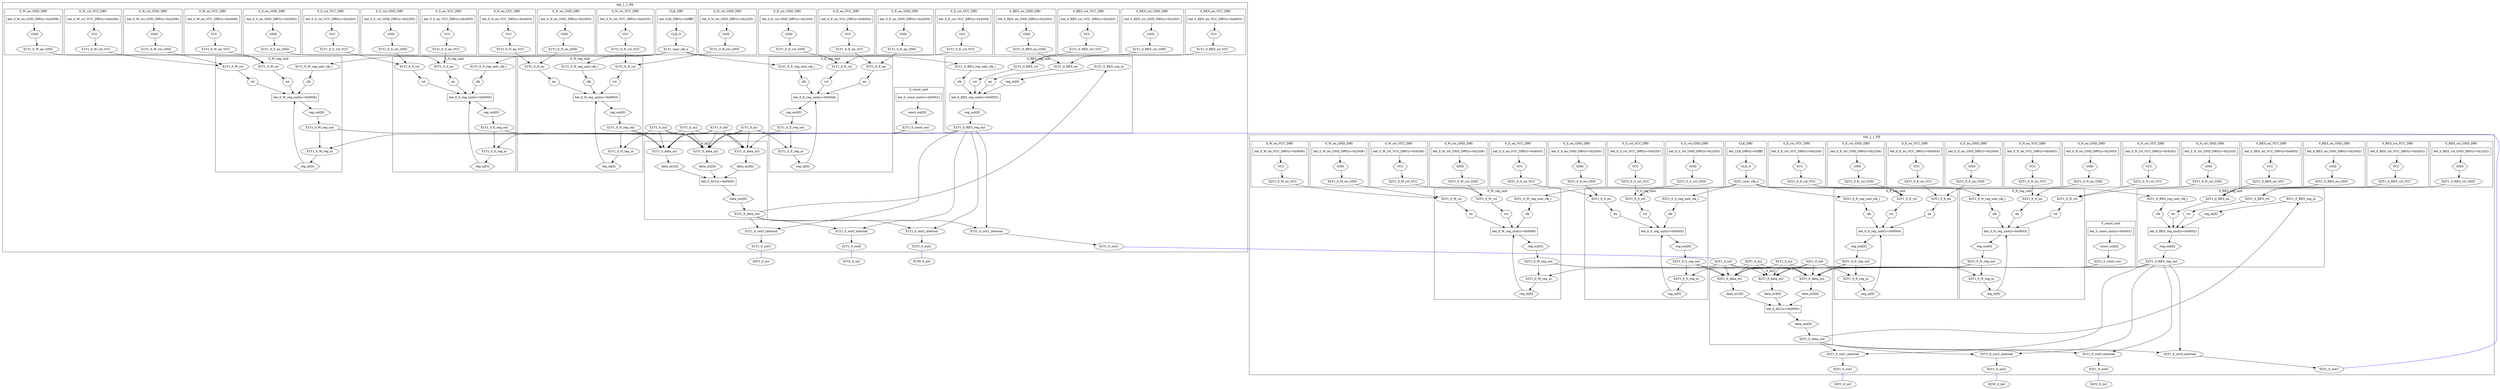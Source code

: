 digraph G {
subgraph cluster_1_1 {
label="tile_1_1_PE";
subgraph cluster_1_1_CLK_DRV {
label="CLK_DRV";
X1Y1_bel_CLK_DRV [label="bel_CLK_DRV(z=0xffff)", shape=box];
X1Y1_CLK_DRVCLK_O [label="CLK_O", shape=hexagon];
X1Y1_bel_CLK_DRV -> X1Y1_CLK_DRVCLK_O;
X1Y1_CLK_DRVCLK_O -> X1Y1_user_clk_o;
}

subgraph cluster_1_1_0_ALU {
label="0_ALU";
X1Y1_bel_0_ALU [label="bel_0_ALU(z=0x0000)", shape=box];
"X1Y1_0_ALUdata_in1[0]" [label="data_in1[0]", shape=hexagon];
X1Y1_0_data_in1 -> "X1Y1_0_ALUdata_in1[0]";
"X1Y1_0_ALUdata_in1[0]" -> X1Y1_bel_0_ALU;
"X1Y1_0_ALUdata_in2[0]" [label="data_in2[0]", shape=hexagon];
X1Y1_0_data_in2 -> "X1Y1_0_ALUdata_in2[0]";
"X1Y1_0_ALUdata_in2[0]" -> X1Y1_bel_0_ALU;
"X1Y1_0_ALUdata_in3[0]" [label="data_in3[0]", shape=hexagon];
X1Y1_0_data_in3 -> "X1Y1_0_ALUdata_in3[0]";
"X1Y1_0_ALUdata_in3[0]" -> X1Y1_bel_0_ALU;
"X1Y1_0_ALUdata_out[0]" [label="data_out[0]", shape=hexagon];
X1Y1_bel_0_ALU -> "X1Y1_0_ALUdata_out[0]";
"X1Y1_0_ALUdata_out[0]" -> X1Y1_0_data_out;
}

subgraph cluster_1_1_0_const_unit {
label="0_const_unit";
X1Y1_bel_0_const_unit [label="bel_0_const_unit(z=0x0001)", shape=box];
"X1Y1_0_const_unitconst_out[0]" [label="const_out[0]", shape=hexagon];
X1Y1_bel_0_const_unit -> "X1Y1_0_const_unitconst_out[0]";
"X1Y1_0_const_unitconst_out[0]" -> X1Y1_0_const_out;
}

subgraph cluster_1_1_0_RES_reg_unit {
label="0_RES_reg_unit";
X1Y1_bel_0_RES_reg_unit [label="bel_0_RES_reg_unit(z=0x0002)", shape=box];
X1Y1_0_RES_reg_uniten [label=en, shape=hexagon];
X1Y1_0_RES_en -> X1Y1_0_RES_reg_uniten;
X1Y1_0_RES_reg_uniten -> X1Y1_bel_0_RES_reg_unit;
"X1Y1_0_RES_reg_unitreg_in[0]" [label="reg_in[0]", shape=hexagon];
X1Y1_0_RES_reg_in -> "X1Y1_0_RES_reg_unitreg_in[0]";
"X1Y1_0_RES_reg_unitreg_in[0]" -> X1Y1_bel_0_RES_reg_unit;
X1Y1_0_RES_reg_unitrst [label=rst, shape=hexagon];
X1Y1_0_RES_rst -> X1Y1_0_RES_reg_unitrst;
X1Y1_0_RES_reg_unitrst -> X1Y1_bel_0_RES_reg_unit;
"X1Y1_0_RES_reg_unitreg_out[0]" [label="reg_out[0]", shape=hexagon];
X1Y1_bel_0_RES_reg_unit -> "X1Y1_0_RES_reg_unitreg_out[0]";
"X1Y1_0_RES_reg_unitreg_out[0]" -> X1Y1_0_RES_reg_out;
X1Y1_0_RES_reg_unitclk [label=clk, shape=hexagon];
X1Y1_0_RES_reg_unit_clk_i -> X1Y1_0_RES_reg_unitclk;
X1Y1_0_RES_reg_unitclk -> X1Y1_bel_0_RES_reg_unit;
}

subgraph cluster_1_1_0_RES_en_GND_DRV {
label="0_RES_en_GND_DRV";
X1Y1_bel_0_RES_en_GND_DRV [label="bel_0_RES_en_GND_DRV(z=0x2002)", shape=box];
X1Y1_0_RES_en_GND_DRVGND [label=GND, shape=hexagon];
X1Y1_bel_0_RES_en_GND_DRV -> X1Y1_0_RES_en_GND_DRVGND;
X1Y1_0_RES_en_GND_DRVGND -> X1Y1_0_RES_en_GND;
}

subgraph cluster_1_1_0_RES_en_VCC_DRV {
label="0_RES_en_VCC_DRV";
X1Y1_bel_0_RES_en_VCC_DRV [label="bel_0_RES_en_VCC_DRV(z=0x4002)", shape=box];
X1Y1_0_RES_en_VCC_DRVVCC [label=VCC, shape=hexagon];
X1Y1_bel_0_RES_en_VCC_DRV -> X1Y1_0_RES_en_VCC_DRVVCC;
X1Y1_0_RES_en_VCC_DRVVCC -> X1Y1_0_RES_en_VCC;
}

subgraph cluster_1_1_0_RES_rst_GND_DRV {
label="0_RES_rst_GND_DRV";
X1Y1_bel_0_RES_rst_GND_DRV [label="bel_0_RES_rst_GND_DRV(z=0x2202)", shape=box];
X1Y1_0_RES_rst_GND_DRVGND [label=GND, shape=hexagon];
X1Y1_bel_0_RES_rst_GND_DRV -> X1Y1_0_RES_rst_GND_DRVGND;
X1Y1_0_RES_rst_GND_DRVGND -> X1Y1_0_RES_rst_GND;
}

subgraph cluster_1_1_0_RES_rst_VCC_DRV {
label="0_RES_rst_VCC_DRV";
X1Y1_bel_0_RES_rst_VCC_DRV [label="bel_0_RES_rst_VCC_DRV(z=0x4202)", shape=box];
X1Y1_0_RES_rst_VCC_DRVVCC [label=VCC, shape=hexagon];
X1Y1_bel_0_RES_rst_VCC_DRV -> X1Y1_0_RES_rst_VCC_DRVVCC;
X1Y1_0_RES_rst_VCC_DRVVCC -> X1Y1_0_RES_rst_VCC;
}

subgraph cluster_1_1_0_N_reg_unit {
label="0_N_reg_unit";
X1Y1_bel_0_N_reg_unit [label="bel_0_N_reg_unit(z=0x0003)", shape=box];
X1Y1_0_N_reg_uniten [label=en, shape=hexagon];
X1Y1_0_N_en -> X1Y1_0_N_reg_uniten;
X1Y1_0_N_reg_uniten -> X1Y1_bel_0_N_reg_unit;
"X1Y1_0_N_reg_unitreg_in[0]" [label="reg_in[0]", shape=hexagon];
X1Y1_0_N_reg_in -> "X1Y1_0_N_reg_unitreg_in[0]";
"X1Y1_0_N_reg_unitreg_in[0]" -> X1Y1_bel_0_N_reg_unit;
X1Y1_0_N_reg_unitrst [label=rst, shape=hexagon];
X1Y1_0_N_rst -> X1Y1_0_N_reg_unitrst;
X1Y1_0_N_reg_unitrst -> X1Y1_bel_0_N_reg_unit;
"X1Y1_0_N_reg_unitreg_out[0]" [label="reg_out[0]", shape=hexagon];
X1Y1_bel_0_N_reg_unit -> "X1Y1_0_N_reg_unitreg_out[0]";
"X1Y1_0_N_reg_unitreg_out[0]" -> X1Y1_0_N_reg_out;
X1Y1_0_N_reg_unitclk [label=clk, shape=hexagon];
X1Y1_0_N_reg_unit_clk_i -> X1Y1_0_N_reg_unitclk;
X1Y1_0_N_reg_unitclk -> X1Y1_bel_0_N_reg_unit;
}

subgraph cluster_1_1_0_N_en_GND_DRV {
label="0_N_en_GND_DRV";
X1Y1_bel_0_N_en_GND_DRV [label="bel_0_N_en_GND_DRV(z=0x2003)", shape=box];
X1Y1_0_N_en_GND_DRVGND [label=GND, shape=hexagon];
X1Y1_bel_0_N_en_GND_DRV -> X1Y1_0_N_en_GND_DRVGND;
X1Y1_0_N_en_GND_DRVGND -> X1Y1_0_N_en_GND;
}

subgraph cluster_1_1_0_N_en_VCC_DRV {
label="0_N_en_VCC_DRV";
X1Y1_bel_0_N_en_VCC_DRV [label="bel_0_N_en_VCC_DRV(z=0x4003)", shape=box];
X1Y1_0_N_en_VCC_DRVVCC [label=VCC, shape=hexagon];
X1Y1_bel_0_N_en_VCC_DRV -> X1Y1_0_N_en_VCC_DRVVCC;
X1Y1_0_N_en_VCC_DRVVCC -> X1Y1_0_N_en_VCC;
}

subgraph cluster_1_1_0_N_rst_GND_DRV {
label="0_N_rst_GND_DRV";
X1Y1_bel_0_N_rst_GND_DRV [label="bel_0_N_rst_GND_DRV(z=0x2203)", shape=box];
X1Y1_0_N_rst_GND_DRVGND [label=GND, shape=hexagon];
X1Y1_bel_0_N_rst_GND_DRV -> X1Y1_0_N_rst_GND_DRVGND;
X1Y1_0_N_rst_GND_DRVGND -> X1Y1_0_N_rst_GND;
}

subgraph cluster_1_1_0_N_rst_VCC_DRV {
label="0_N_rst_VCC_DRV";
X1Y1_bel_0_N_rst_VCC_DRV [label="bel_0_N_rst_VCC_DRV(z=0x4203)", shape=box];
X1Y1_0_N_rst_VCC_DRVVCC [label=VCC, shape=hexagon];
X1Y1_bel_0_N_rst_VCC_DRV -> X1Y1_0_N_rst_VCC_DRVVCC;
X1Y1_0_N_rst_VCC_DRVVCC -> X1Y1_0_N_rst_VCC;
}

subgraph cluster_1_1_0_E_reg_unit {
label="0_E_reg_unit";
X1Y1_bel_0_E_reg_unit [label="bel_0_E_reg_unit(z=0x0004)", shape=box];
X1Y1_0_E_reg_uniten [label=en, shape=hexagon];
X1Y1_0_E_en -> X1Y1_0_E_reg_uniten;
X1Y1_0_E_reg_uniten -> X1Y1_bel_0_E_reg_unit;
"X1Y1_0_E_reg_unitreg_in[0]" [label="reg_in[0]", shape=hexagon];
X1Y1_0_E_reg_in -> "X1Y1_0_E_reg_unitreg_in[0]";
"X1Y1_0_E_reg_unitreg_in[0]" -> X1Y1_bel_0_E_reg_unit;
X1Y1_0_E_reg_unitrst [label=rst, shape=hexagon];
X1Y1_0_E_rst -> X1Y1_0_E_reg_unitrst;
X1Y1_0_E_reg_unitrst -> X1Y1_bel_0_E_reg_unit;
"X1Y1_0_E_reg_unitreg_out[0]" [label="reg_out[0]", shape=hexagon];
X1Y1_bel_0_E_reg_unit -> "X1Y1_0_E_reg_unitreg_out[0]";
"X1Y1_0_E_reg_unitreg_out[0]" -> X1Y1_0_E_reg_out;
X1Y1_0_E_reg_unitclk [label=clk, shape=hexagon];
X1Y1_0_E_reg_unit_clk_i -> X1Y1_0_E_reg_unitclk;
X1Y1_0_E_reg_unitclk -> X1Y1_bel_0_E_reg_unit;
}

subgraph cluster_1_1_0_E_en_GND_DRV {
label="0_E_en_GND_DRV";
X1Y1_bel_0_E_en_GND_DRV [label="bel_0_E_en_GND_DRV(z=0x2004)", shape=box];
X1Y1_0_E_en_GND_DRVGND [label=GND, shape=hexagon];
X1Y1_bel_0_E_en_GND_DRV -> X1Y1_0_E_en_GND_DRVGND;
X1Y1_0_E_en_GND_DRVGND -> X1Y1_0_E_en_GND;
}

subgraph cluster_1_1_0_E_en_VCC_DRV {
label="0_E_en_VCC_DRV";
X1Y1_bel_0_E_en_VCC_DRV [label="bel_0_E_en_VCC_DRV(z=0x4004)", shape=box];
X1Y1_0_E_en_VCC_DRVVCC [label=VCC, shape=hexagon];
X1Y1_bel_0_E_en_VCC_DRV -> X1Y1_0_E_en_VCC_DRVVCC;
X1Y1_0_E_en_VCC_DRVVCC -> X1Y1_0_E_en_VCC;
}

subgraph cluster_1_1_0_E_rst_GND_DRV {
label="0_E_rst_GND_DRV";
X1Y1_bel_0_E_rst_GND_DRV [label="bel_0_E_rst_GND_DRV(z=0x2204)", shape=box];
X1Y1_0_E_rst_GND_DRVGND [label=GND, shape=hexagon];
X1Y1_bel_0_E_rst_GND_DRV -> X1Y1_0_E_rst_GND_DRVGND;
X1Y1_0_E_rst_GND_DRVGND -> X1Y1_0_E_rst_GND;
}

subgraph cluster_1_1_0_E_rst_VCC_DRV {
label="0_E_rst_VCC_DRV";
X1Y1_bel_0_E_rst_VCC_DRV [label="bel_0_E_rst_VCC_DRV(z=0x4204)", shape=box];
X1Y1_0_E_rst_VCC_DRVVCC [label=VCC, shape=hexagon];
X1Y1_bel_0_E_rst_VCC_DRV -> X1Y1_0_E_rst_VCC_DRVVCC;
X1Y1_0_E_rst_VCC_DRVVCC -> X1Y1_0_E_rst_VCC;
}

subgraph cluster_1_1_0_S_reg_unit {
label="0_S_reg_unit";
X1Y1_bel_0_S_reg_unit [label="bel_0_S_reg_unit(z=0x0005)", shape=box];
X1Y1_0_S_reg_uniten [label=en, shape=hexagon];
X1Y1_0_S_en -> X1Y1_0_S_reg_uniten;
X1Y1_0_S_reg_uniten -> X1Y1_bel_0_S_reg_unit;
"X1Y1_0_S_reg_unitreg_in[0]" [label="reg_in[0]", shape=hexagon];
X1Y1_0_S_reg_in -> "X1Y1_0_S_reg_unitreg_in[0]";
"X1Y1_0_S_reg_unitreg_in[0]" -> X1Y1_bel_0_S_reg_unit;
X1Y1_0_S_reg_unitrst [label=rst, shape=hexagon];
X1Y1_0_S_rst -> X1Y1_0_S_reg_unitrst;
X1Y1_0_S_reg_unitrst -> X1Y1_bel_0_S_reg_unit;
"X1Y1_0_S_reg_unitreg_out[0]" [label="reg_out[0]", shape=hexagon];
X1Y1_bel_0_S_reg_unit -> "X1Y1_0_S_reg_unitreg_out[0]";
"X1Y1_0_S_reg_unitreg_out[0]" -> X1Y1_0_S_reg_out;
X1Y1_0_S_reg_unitclk [label=clk, shape=hexagon];
X1Y1_0_S_reg_unit_clk_i -> X1Y1_0_S_reg_unitclk;
X1Y1_0_S_reg_unitclk -> X1Y1_bel_0_S_reg_unit;
}

subgraph cluster_1_1_0_S_en_GND_DRV {
label="0_S_en_GND_DRV";
X1Y1_bel_0_S_en_GND_DRV [label="bel_0_S_en_GND_DRV(z=0x2005)", shape=box];
X1Y1_0_S_en_GND_DRVGND [label=GND, shape=hexagon];
X1Y1_bel_0_S_en_GND_DRV -> X1Y1_0_S_en_GND_DRVGND;
X1Y1_0_S_en_GND_DRVGND -> X1Y1_0_S_en_GND;
}

subgraph cluster_1_1_0_S_en_VCC_DRV {
label="0_S_en_VCC_DRV";
X1Y1_bel_0_S_en_VCC_DRV [label="bel_0_S_en_VCC_DRV(z=0x4005)", shape=box];
X1Y1_0_S_en_VCC_DRVVCC [label=VCC, shape=hexagon];
X1Y1_bel_0_S_en_VCC_DRV -> X1Y1_0_S_en_VCC_DRVVCC;
X1Y1_0_S_en_VCC_DRVVCC -> X1Y1_0_S_en_VCC;
}

subgraph cluster_1_1_0_S_rst_GND_DRV {
label="0_S_rst_GND_DRV";
X1Y1_bel_0_S_rst_GND_DRV [label="bel_0_S_rst_GND_DRV(z=0x2205)", shape=box];
X1Y1_0_S_rst_GND_DRVGND [label=GND, shape=hexagon];
X1Y1_bel_0_S_rst_GND_DRV -> X1Y1_0_S_rst_GND_DRVGND;
X1Y1_0_S_rst_GND_DRVGND -> X1Y1_0_S_rst_GND;
}

subgraph cluster_1_1_0_S_rst_VCC_DRV {
label="0_S_rst_VCC_DRV";
X1Y1_bel_0_S_rst_VCC_DRV [label="bel_0_S_rst_VCC_DRV(z=0x4205)", shape=box];
X1Y1_0_S_rst_VCC_DRVVCC [label=VCC, shape=hexagon];
X1Y1_bel_0_S_rst_VCC_DRV -> X1Y1_0_S_rst_VCC_DRVVCC;
X1Y1_0_S_rst_VCC_DRVVCC -> X1Y1_0_S_rst_VCC;
}

subgraph cluster_1_1_0_W_reg_unit {
label="0_W_reg_unit";
X1Y1_bel_0_W_reg_unit [label="bel_0_W_reg_unit(z=0x0006)", shape=box];
X1Y1_0_W_reg_uniten [label=en, shape=hexagon];
X1Y1_0_W_en -> X1Y1_0_W_reg_uniten;
X1Y1_0_W_reg_uniten -> X1Y1_bel_0_W_reg_unit;
"X1Y1_0_W_reg_unitreg_in[0]" [label="reg_in[0]", shape=hexagon];
X1Y1_0_W_reg_in -> "X1Y1_0_W_reg_unitreg_in[0]";
"X1Y1_0_W_reg_unitreg_in[0]" -> X1Y1_bel_0_W_reg_unit;
X1Y1_0_W_reg_unitrst [label=rst, shape=hexagon];
X1Y1_0_W_rst -> X1Y1_0_W_reg_unitrst;
X1Y1_0_W_reg_unitrst -> X1Y1_bel_0_W_reg_unit;
"X1Y1_0_W_reg_unitreg_out[0]" [label="reg_out[0]", shape=hexagon];
X1Y1_bel_0_W_reg_unit -> "X1Y1_0_W_reg_unitreg_out[0]";
"X1Y1_0_W_reg_unitreg_out[0]" -> X1Y1_0_W_reg_out;
X1Y1_0_W_reg_unitclk [label=clk, shape=hexagon];
X1Y1_0_W_reg_unit_clk_i -> X1Y1_0_W_reg_unitclk;
X1Y1_0_W_reg_unitclk -> X1Y1_bel_0_W_reg_unit;
}

subgraph cluster_1_1_0_W_en_GND_DRV {
label="0_W_en_GND_DRV";
X1Y1_bel_0_W_en_GND_DRV [label="bel_0_W_en_GND_DRV(z=0x2006)", shape=box];
X1Y1_0_W_en_GND_DRVGND [label=GND, shape=hexagon];
X1Y1_bel_0_W_en_GND_DRV -> X1Y1_0_W_en_GND_DRVGND;
X1Y1_0_W_en_GND_DRVGND -> X1Y1_0_W_en_GND;
}

subgraph cluster_1_1_0_W_en_VCC_DRV {
label="0_W_en_VCC_DRV";
X1Y1_bel_0_W_en_VCC_DRV [label="bel_0_W_en_VCC_DRV(z=0x4006)", shape=box];
X1Y1_0_W_en_VCC_DRVVCC [label=VCC, shape=hexagon];
X1Y1_bel_0_W_en_VCC_DRV -> X1Y1_0_W_en_VCC_DRVVCC;
X1Y1_0_W_en_VCC_DRVVCC -> X1Y1_0_W_en_VCC;
}

subgraph cluster_1_1_0_W_rst_GND_DRV {
label="0_W_rst_GND_DRV";
X1Y1_bel_0_W_rst_GND_DRV [label="bel_0_W_rst_GND_DRV(z=0x2206)", shape=box];
X1Y1_0_W_rst_GND_DRVGND [label=GND, shape=hexagon];
X1Y1_bel_0_W_rst_GND_DRV -> X1Y1_0_W_rst_GND_DRVGND;
X1Y1_0_W_rst_GND_DRVGND -> X1Y1_0_W_rst_GND;
}

subgraph cluster_1_1_0_W_rst_VCC_DRV {
label="0_W_rst_VCC_DRV";
X1Y1_bel_0_W_rst_VCC_DRV [label="bel_0_W_rst_VCC_DRV(z=0x4206)", shape=box];
X1Y1_0_W_rst_VCC_DRVVCC [label=VCC, shape=hexagon];
X1Y1_bel_0_W_rst_VCC_DRV -> X1Y1_0_W_rst_VCC_DRVVCC;
X1Y1_0_W_rst_VCC_DRVVCC -> X1Y1_0_W_rst_VCC;
}

X1Y1_0_RES_en_GND -> X1Y1_0_RES_en;
X1Y1_0_RES_en_VCC -> X1Y1_0_RES_en;
X1Y1_0_RES_rst_GND -> X1Y1_0_RES_rst;
X1Y1_0_RES_rst_VCC -> X1Y1_0_RES_rst;
X1Y1_user_clk_o -> X1Y1_0_RES_reg_unit_clk_i;
X1Y1_0_N_en_GND -> X1Y1_0_N_en;
X1Y1_0_N_en_VCC -> X1Y1_0_N_en;
X1Y1_0_N_rst_GND -> X1Y1_0_N_rst;
X1Y1_0_N_rst_VCC -> X1Y1_0_N_rst;
X1Y1_user_clk_o -> X1Y1_0_N_reg_unit_clk_i;
X1Y1_0_E_en_GND -> X1Y1_0_E_en;
X1Y1_0_E_en_VCC -> X1Y1_0_E_en;
X1Y1_0_E_rst_GND -> X1Y1_0_E_rst;
X1Y1_0_E_rst_VCC -> X1Y1_0_E_rst;
X1Y1_user_clk_o -> X1Y1_0_E_reg_unit_clk_i;
X1Y1_0_S_en_GND -> X1Y1_0_S_en;
X1Y1_0_S_en_VCC -> X1Y1_0_S_en;
X1Y1_0_S_rst_GND -> X1Y1_0_S_rst;
X1Y1_0_S_rst_VCC -> X1Y1_0_S_rst;
X1Y1_user_clk_o -> X1Y1_0_S_reg_unit_clk_i;
X1Y1_0_W_en_GND -> X1Y1_0_W_en;
X1Y1_0_W_en_VCC -> X1Y1_0_W_en;
X1Y1_0_W_rst_GND -> X1Y1_0_W_rst;
X1Y1_0_W_rst_VCC -> X1Y1_0_W_rst;
X1Y1_user_clk_o -> X1Y1_0_W_reg_unit_clk_i;
X1Y1_0_out0_internal -> X1Y1_0_out0;
X1Y1_0_out1_internal -> X1Y1_0_out1;
X1Y1_0_out2_internal -> X1Y1_0_out2;
X1Y1_0_out3_internal -> X1Y1_0_out3;
X1Y1_0_data_out -> X1Y1_0_out0_internal;
X1Y1_0_RES_reg_out -> X1Y1_0_out0_internal;
X1Y1_0_data_out -> X1Y1_0_out1_internal;
X1Y1_0_RES_reg_out -> X1Y1_0_out1_internal;
X1Y1_0_data_out -> X1Y1_0_out2_internal;
X1Y1_0_RES_reg_out -> X1Y1_0_out2_internal;
X1Y1_0_data_out -> X1Y1_0_out3_internal;
X1Y1_0_RES_reg_out -> X1Y1_0_out3_internal;
X1Y1_0_in0 -> X1Y1_0_data_in1;
X1Y1_0_in1 -> X1Y1_0_data_in1;
X1Y1_0_in2 -> X1Y1_0_data_in1;
X1Y1_0_in3 -> X1Y1_0_data_in1;
X1Y1_0_RES_reg_out -> X1Y1_0_data_in1;
X1Y1_0_N_reg_out -> X1Y1_0_data_in1;
X1Y1_0_E_reg_out -> X1Y1_0_data_in1;
X1Y1_0_S_reg_out -> X1Y1_0_data_in1;
X1Y1_0_W_reg_out -> X1Y1_0_data_in1;
X1Y1_0_in0 -> X1Y1_0_data_in2;
X1Y1_0_in1 -> X1Y1_0_data_in2;
X1Y1_0_in2 -> X1Y1_0_data_in2;
X1Y1_0_in3 -> X1Y1_0_data_in2;
X1Y1_0_const_out -> X1Y1_0_data_in2;
X1Y1_0_RES_reg_out -> X1Y1_0_data_in2;
X1Y1_0_N_reg_out -> X1Y1_0_data_in2;
X1Y1_0_E_reg_out -> X1Y1_0_data_in2;
X1Y1_0_S_reg_out -> X1Y1_0_data_in2;
X1Y1_0_W_reg_out -> X1Y1_0_data_in2;
X1Y1_0_in0 -> X1Y1_0_data_in3;
X1Y1_0_in1 -> X1Y1_0_data_in3;
X1Y1_0_in2 -> X1Y1_0_data_in3;
X1Y1_0_in3 -> X1Y1_0_data_in3;
X1Y1_0_const_out -> X1Y1_0_data_in3;
X1Y1_0_data_out -> X1Y1_0_RES_reg_in;
X1Y1_0_in0 -> X1Y1_0_N_reg_in;
X1Y1_0_N_reg_out -> X1Y1_0_N_reg_in;
X1Y1_0_in1 -> X1Y1_0_E_reg_in;
X1Y1_0_E_reg_out -> X1Y1_0_E_reg_in;
X1Y1_0_in2 -> X1Y1_0_S_reg_in;
X1Y1_0_S_reg_out -> X1Y1_0_S_reg_in;
X1Y1_0_in3 -> X1Y1_0_W_reg_in;
X1Y1_0_W_reg_out -> X1Y1_0_W_reg_in;
}

X1Y1_0_out0 -> X1Y2_0_in2 [dir=none, color=blue];
X1Y1_0_out1 -> X2Y1_0_in3 [dir=none, color=blue];
X1Y1_0_out2 -> X1Y0_0_in0 [dir=none, color=blue];
X1Y1_0_out3 -> X0Y1_0_in1 [dir=none, color=blue];
subgraph cluster_2_1 {
label="tile_2_1_PE";
subgraph cluster_2_1_CLK_DRV {
label="CLK_DRV";
X2Y1_bel_CLK_DRV [label="bel_CLK_DRV(z=0xffff)", shape=box];
X2Y1_CLK_DRVCLK_O [label="CLK_O", shape=hexagon];
X2Y1_bel_CLK_DRV -> X2Y1_CLK_DRVCLK_O;
X2Y1_CLK_DRVCLK_O -> X2Y1_user_clk_o;
}

subgraph cluster_2_1_0_ALU {
label="0_ALU";
X2Y1_bel_0_ALU [label="bel_0_ALU(z=0x0000)", shape=box];
"X2Y1_0_ALUdata_in1[0]" [label="data_in1[0]", shape=hexagon];
X2Y1_0_data_in1 -> "X2Y1_0_ALUdata_in1[0]";
"X2Y1_0_ALUdata_in1[0]" -> X2Y1_bel_0_ALU;
"X2Y1_0_ALUdata_in2[0]" [label="data_in2[0]", shape=hexagon];
X2Y1_0_data_in2 -> "X2Y1_0_ALUdata_in2[0]";
"X2Y1_0_ALUdata_in2[0]" -> X2Y1_bel_0_ALU;
"X2Y1_0_ALUdata_in3[0]" [label="data_in3[0]", shape=hexagon];
X2Y1_0_data_in3 -> "X2Y1_0_ALUdata_in3[0]";
"X2Y1_0_ALUdata_in3[0]" -> X2Y1_bel_0_ALU;
"X2Y1_0_ALUdata_out[0]" [label="data_out[0]", shape=hexagon];
X2Y1_bel_0_ALU -> "X2Y1_0_ALUdata_out[0]";
"X2Y1_0_ALUdata_out[0]" -> X2Y1_0_data_out;
}

subgraph cluster_2_1_0_const_unit {
label="0_const_unit";
X2Y1_bel_0_const_unit [label="bel_0_const_unit(z=0x0001)", shape=box];
"X2Y1_0_const_unitconst_out[0]" [label="const_out[0]", shape=hexagon];
X2Y1_bel_0_const_unit -> "X2Y1_0_const_unitconst_out[0]";
"X2Y1_0_const_unitconst_out[0]" -> X2Y1_0_const_out;
}

subgraph cluster_2_1_0_RES_reg_unit {
label="0_RES_reg_unit";
X2Y1_bel_0_RES_reg_unit [label="bel_0_RES_reg_unit(z=0x0002)", shape=box];
X2Y1_0_RES_reg_uniten [label=en, shape=hexagon];
X2Y1_0_RES_en -> X2Y1_0_RES_reg_uniten;
X2Y1_0_RES_reg_uniten -> X2Y1_bel_0_RES_reg_unit;
"X2Y1_0_RES_reg_unitreg_in[0]" [label="reg_in[0]", shape=hexagon];
X2Y1_0_RES_reg_in -> "X2Y1_0_RES_reg_unitreg_in[0]";
"X2Y1_0_RES_reg_unitreg_in[0]" -> X2Y1_bel_0_RES_reg_unit;
X2Y1_0_RES_reg_unitrst [label=rst, shape=hexagon];
X2Y1_0_RES_rst -> X2Y1_0_RES_reg_unitrst;
X2Y1_0_RES_reg_unitrst -> X2Y1_bel_0_RES_reg_unit;
"X2Y1_0_RES_reg_unitreg_out[0]" [label="reg_out[0]", shape=hexagon];
X2Y1_bel_0_RES_reg_unit -> "X2Y1_0_RES_reg_unitreg_out[0]";
"X2Y1_0_RES_reg_unitreg_out[0]" -> X2Y1_0_RES_reg_out;
X2Y1_0_RES_reg_unitclk [label=clk, shape=hexagon];
X2Y1_0_RES_reg_unit_clk_i -> X2Y1_0_RES_reg_unitclk;
X2Y1_0_RES_reg_unitclk -> X2Y1_bel_0_RES_reg_unit;
}

subgraph cluster_2_1_0_RES_en_GND_DRV {
label="0_RES_en_GND_DRV";
X2Y1_bel_0_RES_en_GND_DRV [label="bel_0_RES_en_GND_DRV(z=0x2002)", shape=box];
X2Y1_0_RES_en_GND_DRVGND [label=GND, shape=hexagon];
X2Y1_bel_0_RES_en_GND_DRV -> X2Y1_0_RES_en_GND_DRVGND;
X2Y1_0_RES_en_GND_DRVGND -> X2Y1_0_RES_en_GND;
}

subgraph cluster_2_1_0_RES_en_VCC_DRV {
label="0_RES_en_VCC_DRV";
X2Y1_bel_0_RES_en_VCC_DRV [label="bel_0_RES_en_VCC_DRV(z=0x4002)", shape=box];
X2Y1_0_RES_en_VCC_DRVVCC [label=VCC, shape=hexagon];
X2Y1_bel_0_RES_en_VCC_DRV -> X2Y1_0_RES_en_VCC_DRVVCC;
X2Y1_0_RES_en_VCC_DRVVCC -> X2Y1_0_RES_en_VCC;
}

subgraph cluster_2_1_0_RES_rst_GND_DRV {
label="0_RES_rst_GND_DRV";
X2Y1_bel_0_RES_rst_GND_DRV [label="bel_0_RES_rst_GND_DRV(z=0x2202)", shape=box];
X2Y1_0_RES_rst_GND_DRVGND [label=GND, shape=hexagon];
X2Y1_bel_0_RES_rst_GND_DRV -> X2Y1_0_RES_rst_GND_DRVGND;
X2Y1_0_RES_rst_GND_DRVGND -> X2Y1_0_RES_rst_GND;
}

subgraph cluster_2_1_0_RES_rst_VCC_DRV {
label="0_RES_rst_VCC_DRV";
X2Y1_bel_0_RES_rst_VCC_DRV [label="bel_0_RES_rst_VCC_DRV(z=0x4202)", shape=box];
X2Y1_0_RES_rst_VCC_DRVVCC [label=VCC, shape=hexagon];
X2Y1_bel_0_RES_rst_VCC_DRV -> X2Y1_0_RES_rst_VCC_DRVVCC;
X2Y1_0_RES_rst_VCC_DRVVCC -> X2Y1_0_RES_rst_VCC;
}

subgraph cluster_2_1_0_N_reg_unit {
label="0_N_reg_unit";
X2Y1_bel_0_N_reg_unit [label="bel_0_N_reg_unit(z=0x0003)", shape=box];
X2Y1_0_N_reg_uniten [label=en, shape=hexagon];
X2Y1_0_N_en -> X2Y1_0_N_reg_uniten;
X2Y1_0_N_reg_uniten -> X2Y1_bel_0_N_reg_unit;
"X2Y1_0_N_reg_unitreg_in[0]" [label="reg_in[0]", shape=hexagon];
X2Y1_0_N_reg_in -> "X2Y1_0_N_reg_unitreg_in[0]";
"X2Y1_0_N_reg_unitreg_in[0]" -> X2Y1_bel_0_N_reg_unit;
X2Y1_0_N_reg_unitrst [label=rst, shape=hexagon];
X2Y1_0_N_rst -> X2Y1_0_N_reg_unitrst;
X2Y1_0_N_reg_unitrst -> X2Y1_bel_0_N_reg_unit;
"X2Y1_0_N_reg_unitreg_out[0]" [label="reg_out[0]", shape=hexagon];
X2Y1_bel_0_N_reg_unit -> "X2Y1_0_N_reg_unitreg_out[0]";
"X2Y1_0_N_reg_unitreg_out[0]" -> X2Y1_0_N_reg_out;
X2Y1_0_N_reg_unitclk [label=clk, shape=hexagon];
X2Y1_0_N_reg_unit_clk_i -> X2Y1_0_N_reg_unitclk;
X2Y1_0_N_reg_unitclk -> X2Y1_bel_0_N_reg_unit;
}

subgraph cluster_2_1_0_N_en_GND_DRV {
label="0_N_en_GND_DRV";
X2Y1_bel_0_N_en_GND_DRV [label="bel_0_N_en_GND_DRV(z=0x2003)", shape=box];
X2Y1_0_N_en_GND_DRVGND [label=GND, shape=hexagon];
X2Y1_bel_0_N_en_GND_DRV -> X2Y1_0_N_en_GND_DRVGND;
X2Y1_0_N_en_GND_DRVGND -> X2Y1_0_N_en_GND;
}

subgraph cluster_2_1_0_N_en_VCC_DRV {
label="0_N_en_VCC_DRV";
X2Y1_bel_0_N_en_VCC_DRV [label="bel_0_N_en_VCC_DRV(z=0x4003)", shape=box];
X2Y1_0_N_en_VCC_DRVVCC [label=VCC, shape=hexagon];
X2Y1_bel_0_N_en_VCC_DRV -> X2Y1_0_N_en_VCC_DRVVCC;
X2Y1_0_N_en_VCC_DRVVCC -> X2Y1_0_N_en_VCC;
}

subgraph cluster_2_1_0_N_rst_GND_DRV {
label="0_N_rst_GND_DRV";
X2Y1_bel_0_N_rst_GND_DRV [label="bel_0_N_rst_GND_DRV(z=0x2203)", shape=box];
X2Y1_0_N_rst_GND_DRVGND [label=GND, shape=hexagon];
X2Y1_bel_0_N_rst_GND_DRV -> X2Y1_0_N_rst_GND_DRVGND;
X2Y1_0_N_rst_GND_DRVGND -> X2Y1_0_N_rst_GND;
}

subgraph cluster_2_1_0_N_rst_VCC_DRV {
label="0_N_rst_VCC_DRV";
X2Y1_bel_0_N_rst_VCC_DRV [label="bel_0_N_rst_VCC_DRV(z=0x4203)", shape=box];
X2Y1_0_N_rst_VCC_DRVVCC [label=VCC, shape=hexagon];
X2Y1_bel_0_N_rst_VCC_DRV -> X2Y1_0_N_rst_VCC_DRVVCC;
X2Y1_0_N_rst_VCC_DRVVCC -> X2Y1_0_N_rst_VCC;
}

subgraph cluster_2_1_0_E_reg_unit {
label="0_E_reg_unit";
X2Y1_bel_0_E_reg_unit [label="bel_0_E_reg_unit(z=0x0004)", shape=box];
X2Y1_0_E_reg_uniten [label=en, shape=hexagon];
X2Y1_0_E_en -> X2Y1_0_E_reg_uniten;
X2Y1_0_E_reg_uniten -> X2Y1_bel_0_E_reg_unit;
"X2Y1_0_E_reg_unitreg_in[0]" [label="reg_in[0]", shape=hexagon];
X2Y1_0_E_reg_in -> "X2Y1_0_E_reg_unitreg_in[0]";
"X2Y1_0_E_reg_unitreg_in[0]" -> X2Y1_bel_0_E_reg_unit;
X2Y1_0_E_reg_unitrst [label=rst, shape=hexagon];
X2Y1_0_E_rst -> X2Y1_0_E_reg_unitrst;
X2Y1_0_E_reg_unitrst -> X2Y1_bel_0_E_reg_unit;
"X2Y1_0_E_reg_unitreg_out[0]" [label="reg_out[0]", shape=hexagon];
X2Y1_bel_0_E_reg_unit -> "X2Y1_0_E_reg_unitreg_out[0]";
"X2Y1_0_E_reg_unitreg_out[0]" -> X2Y1_0_E_reg_out;
X2Y1_0_E_reg_unitclk [label=clk, shape=hexagon];
X2Y1_0_E_reg_unit_clk_i -> X2Y1_0_E_reg_unitclk;
X2Y1_0_E_reg_unitclk -> X2Y1_bel_0_E_reg_unit;
}

subgraph cluster_2_1_0_E_en_GND_DRV {
label="0_E_en_GND_DRV";
X2Y1_bel_0_E_en_GND_DRV [label="bel_0_E_en_GND_DRV(z=0x2004)", shape=box];
X2Y1_0_E_en_GND_DRVGND [label=GND, shape=hexagon];
X2Y1_bel_0_E_en_GND_DRV -> X2Y1_0_E_en_GND_DRVGND;
X2Y1_0_E_en_GND_DRVGND -> X2Y1_0_E_en_GND;
}

subgraph cluster_2_1_0_E_en_VCC_DRV {
label="0_E_en_VCC_DRV";
X2Y1_bel_0_E_en_VCC_DRV [label="bel_0_E_en_VCC_DRV(z=0x4004)", shape=box];
X2Y1_0_E_en_VCC_DRVVCC [label=VCC, shape=hexagon];
X2Y1_bel_0_E_en_VCC_DRV -> X2Y1_0_E_en_VCC_DRVVCC;
X2Y1_0_E_en_VCC_DRVVCC -> X2Y1_0_E_en_VCC;
}

subgraph cluster_2_1_0_E_rst_GND_DRV {
label="0_E_rst_GND_DRV";
X2Y1_bel_0_E_rst_GND_DRV [label="bel_0_E_rst_GND_DRV(z=0x2204)", shape=box];
X2Y1_0_E_rst_GND_DRVGND [label=GND, shape=hexagon];
X2Y1_bel_0_E_rst_GND_DRV -> X2Y1_0_E_rst_GND_DRVGND;
X2Y1_0_E_rst_GND_DRVGND -> X2Y1_0_E_rst_GND;
}

subgraph cluster_2_1_0_E_rst_VCC_DRV {
label="0_E_rst_VCC_DRV";
X2Y1_bel_0_E_rst_VCC_DRV [label="bel_0_E_rst_VCC_DRV(z=0x4204)", shape=box];
X2Y1_0_E_rst_VCC_DRVVCC [label=VCC, shape=hexagon];
X2Y1_bel_0_E_rst_VCC_DRV -> X2Y1_0_E_rst_VCC_DRVVCC;
X2Y1_0_E_rst_VCC_DRVVCC -> X2Y1_0_E_rst_VCC;
}

subgraph cluster_2_1_0_S_reg_unit {
label="0_S_reg_unit";
X2Y1_bel_0_S_reg_unit [label="bel_0_S_reg_unit(z=0x0005)", shape=box];
X2Y1_0_S_reg_uniten [label=en, shape=hexagon];
X2Y1_0_S_en -> X2Y1_0_S_reg_uniten;
X2Y1_0_S_reg_uniten -> X2Y1_bel_0_S_reg_unit;
"X2Y1_0_S_reg_unitreg_in[0]" [label="reg_in[0]", shape=hexagon];
X2Y1_0_S_reg_in -> "X2Y1_0_S_reg_unitreg_in[0]";
"X2Y1_0_S_reg_unitreg_in[0]" -> X2Y1_bel_0_S_reg_unit;
X2Y1_0_S_reg_unitrst [label=rst, shape=hexagon];
X2Y1_0_S_rst -> X2Y1_0_S_reg_unitrst;
X2Y1_0_S_reg_unitrst -> X2Y1_bel_0_S_reg_unit;
"X2Y1_0_S_reg_unitreg_out[0]" [label="reg_out[0]", shape=hexagon];
X2Y1_bel_0_S_reg_unit -> "X2Y1_0_S_reg_unitreg_out[0]";
"X2Y1_0_S_reg_unitreg_out[0]" -> X2Y1_0_S_reg_out;
X2Y1_0_S_reg_unitclk [label=clk, shape=hexagon];
X2Y1_0_S_reg_unit_clk_i -> X2Y1_0_S_reg_unitclk;
X2Y1_0_S_reg_unitclk -> X2Y1_bel_0_S_reg_unit;
}

subgraph cluster_2_1_0_S_en_GND_DRV {
label="0_S_en_GND_DRV";
X2Y1_bel_0_S_en_GND_DRV [label="bel_0_S_en_GND_DRV(z=0x2005)", shape=box];
X2Y1_0_S_en_GND_DRVGND [label=GND, shape=hexagon];
X2Y1_bel_0_S_en_GND_DRV -> X2Y1_0_S_en_GND_DRVGND;
X2Y1_0_S_en_GND_DRVGND -> X2Y1_0_S_en_GND;
}

subgraph cluster_2_1_0_S_en_VCC_DRV {
label="0_S_en_VCC_DRV";
X2Y1_bel_0_S_en_VCC_DRV [label="bel_0_S_en_VCC_DRV(z=0x4005)", shape=box];
X2Y1_0_S_en_VCC_DRVVCC [label=VCC, shape=hexagon];
X2Y1_bel_0_S_en_VCC_DRV -> X2Y1_0_S_en_VCC_DRVVCC;
X2Y1_0_S_en_VCC_DRVVCC -> X2Y1_0_S_en_VCC;
}

subgraph cluster_2_1_0_S_rst_GND_DRV {
label="0_S_rst_GND_DRV";
X2Y1_bel_0_S_rst_GND_DRV [label="bel_0_S_rst_GND_DRV(z=0x2205)", shape=box];
X2Y1_0_S_rst_GND_DRVGND [label=GND, shape=hexagon];
X2Y1_bel_0_S_rst_GND_DRV -> X2Y1_0_S_rst_GND_DRVGND;
X2Y1_0_S_rst_GND_DRVGND -> X2Y1_0_S_rst_GND;
}

subgraph cluster_2_1_0_S_rst_VCC_DRV {
label="0_S_rst_VCC_DRV";
X2Y1_bel_0_S_rst_VCC_DRV [label="bel_0_S_rst_VCC_DRV(z=0x4205)", shape=box];
X2Y1_0_S_rst_VCC_DRVVCC [label=VCC, shape=hexagon];
X2Y1_bel_0_S_rst_VCC_DRV -> X2Y1_0_S_rst_VCC_DRVVCC;
X2Y1_0_S_rst_VCC_DRVVCC -> X2Y1_0_S_rst_VCC;
}

subgraph cluster_2_1_0_W_reg_unit {
label="0_W_reg_unit";
X2Y1_bel_0_W_reg_unit [label="bel_0_W_reg_unit(z=0x0006)", shape=box];
X2Y1_0_W_reg_uniten [label=en, shape=hexagon];
X2Y1_0_W_en -> X2Y1_0_W_reg_uniten;
X2Y1_0_W_reg_uniten -> X2Y1_bel_0_W_reg_unit;
"X2Y1_0_W_reg_unitreg_in[0]" [label="reg_in[0]", shape=hexagon];
X2Y1_0_W_reg_in -> "X2Y1_0_W_reg_unitreg_in[0]";
"X2Y1_0_W_reg_unitreg_in[0]" -> X2Y1_bel_0_W_reg_unit;
X2Y1_0_W_reg_unitrst [label=rst, shape=hexagon];
X2Y1_0_W_rst -> X2Y1_0_W_reg_unitrst;
X2Y1_0_W_reg_unitrst -> X2Y1_bel_0_W_reg_unit;
"X2Y1_0_W_reg_unitreg_out[0]" [label="reg_out[0]", shape=hexagon];
X2Y1_bel_0_W_reg_unit -> "X2Y1_0_W_reg_unitreg_out[0]";
"X2Y1_0_W_reg_unitreg_out[0]" -> X2Y1_0_W_reg_out;
X2Y1_0_W_reg_unitclk [label=clk, shape=hexagon];
X2Y1_0_W_reg_unit_clk_i -> X2Y1_0_W_reg_unitclk;
X2Y1_0_W_reg_unitclk -> X2Y1_bel_0_W_reg_unit;
}

subgraph cluster_2_1_0_W_en_GND_DRV {
label="0_W_en_GND_DRV";
X2Y1_bel_0_W_en_GND_DRV [label="bel_0_W_en_GND_DRV(z=0x2006)", shape=box];
X2Y1_0_W_en_GND_DRVGND [label=GND, shape=hexagon];
X2Y1_bel_0_W_en_GND_DRV -> X2Y1_0_W_en_GND_DRVGND;
X2Y1_0_W_en_GND_DRVGND -> X2Y1_0_W_en_GND;
}

subgraph cluster_2_1_0_W_en_VCC_DRV {
label="0_W_en_VCC_DRV";
X2Y1_bel_0_W_en_VCC_DRV [label="bel_0_W_en_VCC_DRV(z=0x4006)", shape=box];
X2Y1_0_W_en_VCC_DRVVCC [label=VCC, shape=hexagon];
X2Y1_bel_0_W_en_VCC_DRV -> X2Y1_0_W_en_VCC_DRVVCC;
X2Y1_0_W_en_VCC_DRVVCC -> X2Y1_0_W_en_VCC;
}

subgraph cluster_2_1_0_W_rst_GND_DRV {
label="0_W_rst_GND_DRV";
X2Y1_bel_0_W_rst_GND_DRV [label="bel_0_W_rst_GND_DRV(z=0x2206)", shape=box];
X2Y1_0_W_rst_GND_DRVGND [label=GND, shape=hexagon];
X2Y1_bel_0_W_rst_GND_DRV -> X2Y1_0_W_rst_GND_DRVGND;
X2Y1_0_W_rst_GND_DRVGND -> X2Y1_0_W_rst_GND;
}

subgraph cluster_2_1_0_W_rst_VCC_DRV {
label="0_W_rst_VCC_DRV";
X2Y1_bel_0_W_rst_VCC_DRV [label="bel_0_W_rst_VCC_DRV(z=0x4206)", shape=box];
X2Y1_0_W_rst_VCC_DRVVCC [label=VCC, shape=hexagon];
X2Y1_bel_0_W_rst_VCC_DRV -> X2Y1_0_W_rst_VCC_DRVVCC;
X2Y1_0_W_rst_VCC_DRVVCC -> X2Y1_0_W_rst_VCC;
}

X2Y1_0_RES_en_GND -> X2Y1_0_RES_en;
X2Y1_0_RES_en_VCC -> X2Y1_0_RES_en;
X2Y1_0_RES_rst_GND -> X2Y1_0_RES_rst;
X2Y1_0_RES_rst_VCC -> X2Y1_0_RES_rst;
X2Y1_user_clk_o -> X2Y1_0_RES_reg_unit_clk_i;
X2Y1_0_N_en_GND -> X2Y1_0_N_en;
X2Y1_0_N_en_VCC -> X2Y1_0_N_en;
X2Y1_0_N_rst_GND -> X2Y1_0_N_rst;
X2Y1_0_N_rst_VCC -> X2Y1_0_N_rst;
X2Y1_user_clk_o -> X2Y1_0_N_reg_unit_clk_i;
X2Y1_0_E_en_GND -> X2Y1_0_E_en;
X2Y1_0_E_en_VCC -> X2Y1_0_E_en;
X2Y1_0_E_rst_GND -> X2Y1_0_E_rst;
X2Y1_0_E_rst_VCC -> X2Y1_0_E_rst;
X2Y1_user_clk_o -> X2Y1_0_E_reg_unit_clk_i;
X2Y1_0_S_en_GND -> X2Y1_0_S_en;
X2Y1_0_S_en_VCC -> X2Y1_0_S_en;
X2Y1_0_S_rst_GND -> X2Y1_0_S_rst;
X2Y1_0_S_rst_VCC -> X2Y1_0_S_rst;
X2Y1_user_clk_o -> X2Y1_0_S_reg_unit_clk_i;
X2Y1_0_W_en_GND -> X2Y1_0_W_en;
X2Y1_0_W_en_VCC -> X2Y1_0_W_en;
X2Y1_0_W_rst_GND -> X2Y1_0_W_rst;
X2Y1_0_W_rst_VCC -> X2Y1_0_W_rst;
X2Y1_user_clk_o -> X2Y1_0_W_reg_unit_clk_i;
X2Y1_0_out0_internal -> X2Y1_0_out0;
X2Y1_0_out1_internal -> X2Y1_0_out1;
X2Y1_0_out2_internal -> X2Y1_0_out2;
X2Y1_0_out3_internal -> X2Y1_0_out3;
X2Y1_0_data_out -> X2Y1_0_out0_internal;
X2Y1_0_RES_reg_out -> X2Y1_0_out0_internal;
X2Y1_0_data_out -> X2Y1_0_out1_internal;
X2Y1_0_RES_reg_out -> X2Y1_0_out1_internal;
X2Y1_0_data_out -> X2Y1_0_out2_internal;
X2Y1_0_RES_reg_out -> X2Y1_0_out2_internal;
X2Y1_0_data_out -> X2Y1_0_out3_internal;
X2Y1_0_RES_reg_out -> X2Y1_0_out3_internal;
X2Y1_0_in0 -> X2Y1_0_data_in1;
X2Y1_0_in1 -> X2Y1_0_data_in1;
X2Y1_0_in2 -> X2Y1_0_data_in1;
X2Y1_0_in3 -> X2Y1_0_data_in1;
X2Y1_0_RES_reg_out -> X2Y1_0_data_in1;
X2Y1_0_N_reg_out -> X2Y1_0_data_in1;
X2Y1_0_E_reg_out -> X2Y1_0_data_in1;
X2Y1_0_S_reg_out -> X2Y1_0_data_in1;
X2Y1_0_W_reg_out -> X2Y1_0_data_in1;
X2Y1_0_in0 -> X2Y1_0_data_in2;
X2Y1_0_in1 -> X2Y1_0_data_in2;
X2Y1_0_in2 -> X2Y1_0_data_in2;
X2Y1_0_in3 -> X2Y1_0_data_in2;
X2Y1_0_const_out -> X2Y1_0_data_in2;
X2Y1_0_RES_reg_out -> X2Y1_0_data_in2;
X2Y1_0_N_reg_out -> X2Y1_0_data_in2;
X2Y1_0_E_reg_out -> X2Y1_0_data_in2;
X2Y1_0_S_reg_out -> X2Y1_0_data_in2;
X2Y1_0_W_reg_out -> X2Y1_0_data_in2;
X2Y1_0_in0 -> X2Y1_0_data_in3;
X2Y1_0_in1 -> X2Y1_0_data_in3;
X2Y1_0_in2 -> X2Y1_0_data_in3;
X2Y1_0_in3 -> X2Y1_0_data_in3;
X2Y1_0_const_out -> X2Y1_0_data_in3;
X2Y1_0_data_out -> X2Y1_0_RES_reg_in;
X2Y1_0_in0 -> X2Y1_0_N_reg_in;
X2Y1_0_N_reg_out -> X2Y1_0_N_reg_in;
X2Y1_0_in1 -> X2Y1_0_E_reg_in;
X2Y1_0_E_reg_out -> X2Y1_0_E_reg_in;
X2Y1_0_in2 -> X2Y1_0_S_reg_in;
X2Y1_0_S_reg_out -> X2Y1_0_S_reg_in;
X2Y1_0_in3 -> X2Y1_0_W_reg_in;
X2Y1_0_W_reg_out -> X2Y1_0_W_reg_in;
}

X2Y1_0_out0 -> X2Y2_0_in2 [dir=none, color=blue];
X2Y1_0_out1 -> X3Y1_0_in3 [dir=none, color=blue];
X2Y1_0_out2 -> X2Y0_0_in0 [dir=none, color=blue];
X2Y1_0_out3 -> X1Y1_0_in1 [dir=none, color=blue];
}
